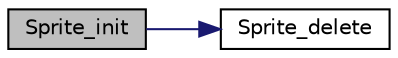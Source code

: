 digraph "Sprite_init"
{
 // LATEX_PDF_SIZE
  edge [fontname="Helvetica",fontsize="10",labelfontname="Helvetica",labelfontsize="10"];
  node [fontname="Helvetica",fontsize="10",shape=record];
  rankdir="LR";
  Node1 [label="Sprite_init",height=0.2,width=0.4,color="black", fillcolor="grey75", style="filled", fontcolor="black",tooltip=" "];
  Node1 -> Node2 [color="midnightblue",fontsize="10",style="solid",fontname="Helvetica"];
  Node2 [label="Sprite_delete",height=0.2,width=0.4,color="black", fillcolor="white", style="filled",URL="$_sprite_8c.html#a101bf65baedc0da1e058aab44e53fa62",tooltip=" "];
}
